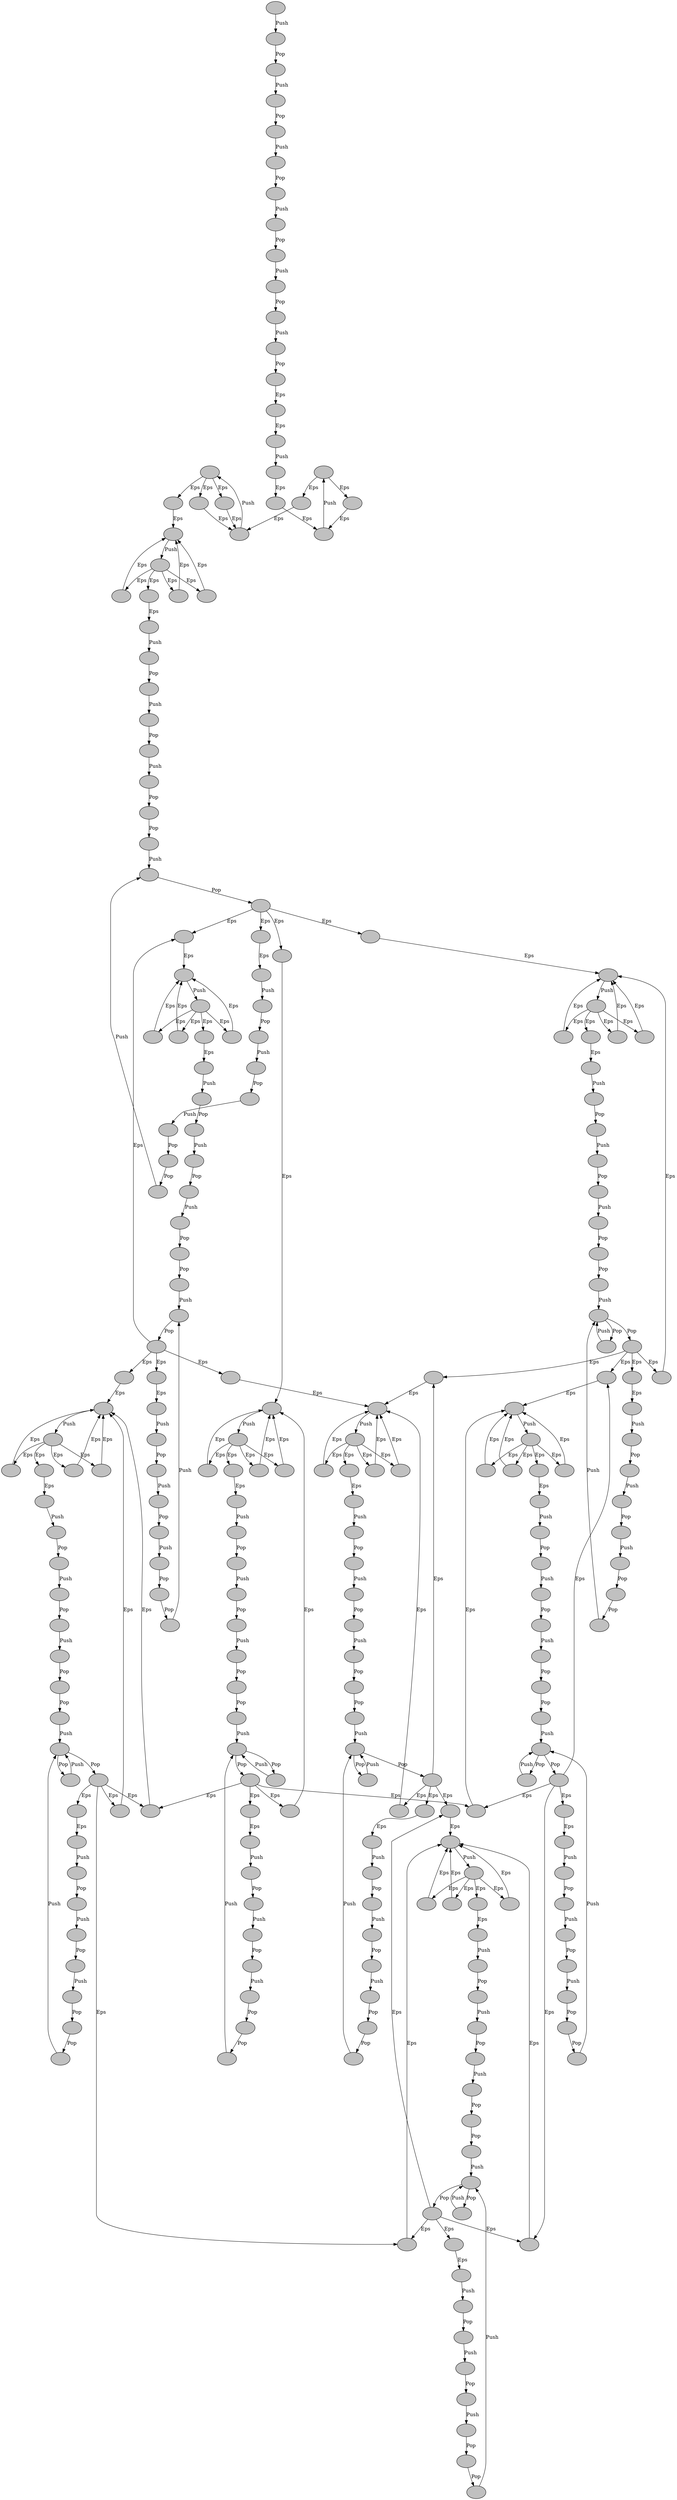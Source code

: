 digraph BST {-1456103340 [label = "", style = filled, fillcolor = gray];
-325049784 [label = "", style = filled, fillcolor = gray];
1412337219 [label = "", style = filled, fillcolor = gray];
-1519265535 [label = "", style = filled, fillcolor = gray];
-1653461638 [label = "", style = filled, fillcolor = gray];
1123292768 [label = "", style = filled, fillcolor = gray];
1819808269 [label = "", style = filled, fillcolor = gray];
1424288956 [label = "", style = filled, fillcolor = gray];
-1630510031 [label = "", style = filled, fillcolor = gray];
-16189474 [label = "", style = filled, fillcolor = gray];
1628863723 [label = "", style = filled, fillcolor = gray];
-469872526 [label = "", style = filled, fillcolor = gray];
-1967773308 [label = "", style = filled, fillcolor = gray];
-903626869 [label = "", style = filled, fillcolor = gray];
-1091104390 [label = "", style = filled, fillcolor = gray];
241517040 [label = "", style = filled, fillcolor = gray];
1548757793 [label = "", style = filled, fillcolor = gray];
-1456103340 [label = "", style = filled, fillcolor = gray];
-148395244 [label = "", style = filled, fillcolor = gray];
285106687 [label = "", style = filled, fillcolor = gray];
-372884035 [label = "", style = filled, fillcolor = gray];
134461171 [label = "", style = filled, fillcolor = gray];
469928334 [label = "", style = filled, fillcolor = gray];
-1860736931 [label = "", style = filled, fillcolor = gray];
-103788218 [label = "", style = filled, fillcolor = gray];
1313282031 [label = "", style = filled, fillcolor = gray];
1482658121 [label = "", style = filled, fillcolor = gray];
586976169 [label = "", style = filled, fillcolor = gray];
-1943294424 [label = "", style = filled, fillcolor = gray];
1585837676 [label = "", style = filled, fillcolor = gray];
1319210972 [label = "", style = filled, fillcolor = gray];
-1739453192 [label = "", style = filled, fillcolor = gray];
-1888367529 [label = "", style = filled, fillcolor = gray];
1394810933 [label = "", style = filled, fillcolor = gray];
-1955351748 [label = "", style = filled, fillcolor = gray];
1765171387 [label = "", style = filled, fillcolor = gray];
865443170 [label = "", style = filled, fillcolor = gray];
-1235014913 [label = "", style = filled, fillcolor = gray];
-51196305 [label = "", style = filled, fillcolor = gray];
-1553238978 [label = "", style = filled, fillcolor = gray];
285106687 [label = "", style = filled, fillcolor = gray];
2095620855 [label = "", style = filled, fillcolor = gray];
-636149353 [label = "", style = filled, fillcolor = gray];
618338841 [label = "", style = filled, fillcolor = gray];
-1235014913 [label = "", style = filled, fillcolor = gray];
1393259195 [label = "", style = filled, fillcolor = gray];
565790780 [label = "", style = filled, fillcolor = gray];
945930359 [label = "", style = filled, fillcolor = gray];
-51603102 [label = "", style = filled, fillcolor = gray];
-2046197383 [label = "", style = filled, fillcolor = gray];
1394810933 [label = "", style = filled, fillcolor = gray];
-1553946348 [label = "", style = filled, fillcolor = gray];
1808904884 [label = "", style = filled, fillcolor = gray];
988443458 [label = "", style = filled, fillcolor = gray];
8583463 [label = "", style = filled, fillcolor = gray];
1417620124 [label = "", style = filled, fillcolor = gray];
397714990 [label = "", style = filled, fillcolor = gray];
-800998972 [label = "", style = filled, fillcolor = gray];
-51196305 [label = "", style = filled, fillcolor = gray];
1360327529 [label = "", style = filled, fillcolor = gray];
537470310 [label = "", style = filled, fillcolor = gray];
1835747961 [label = "", style = filled, fillcolor = gray];
914418521 [label = "", style = filled, fillcolor = gray];
865443170 [label = "", style = filled, fillcolor = gray];
586976169 [label = "", style = filled, fillcolor = gray];
-1183323282 [label = "", style = filled, fillcolor = gray];
1311510553 [label = "", style = filled, fillcolor = gray];
-2075091337 [label = "", style = filled, fillcolor = gray];
-653697576 [label = "", style = filled, fillcolor = gray];
966141993 [label = "", style = filled, fillcolor = gray];
1417620124 [label = "", style = filled, fillcolor = gray];
1360132214 [label = "", style = filled, fillcolor = gray];
-1463172617 [label = "", style = filled, fillcolor = gray];
-782730622 [label = "", style = filled, fillcolor = gray];
1206373323 [label = "", style = filled, fillcolor = gray];
1171465435 [label = "", style = filled, fillcolor = gray];
-2082967315 [label = "", style = filled, fillcolor = gray];
-1638866382 [label = "", style = filled, fillcolor = gray];
1617868467 [label = "", style = filled, fillcolor = gray];
-103788218 [label = "", style = filled, fillcolor = gray];
-51196305 [label = "", style = filled, fillcolor = gray];
304666364 [label = "", style = filled, fillcolor = gray];
-1026673982 [label = "", style = filled, fillcolor = gray];
-193021293 [label = "", style = filled, fillcolor = gray];
-259148178 [label = "", style = filled, fillcolor = gray];
537470310 [label = "", style = filled, fillcolor = gray];
1331276820 [label = "", style = filled, fillcolor = gray];
-259148178 [label = "", style = filled, fillcolor = gray];
949627321 [label = "", style = filled, fillcolor = gray];
-118470302 [label = "", style = filled, fillcolor = gray];
1835747961 [label = "", style = filled, fillcolor = gray];
-1463172617 [label = "", style = filled, fillcolor = gray];
-16189474 [label = "", style = filled, fillcolor = gray];
988443458 [label = "", style = filled, fillcolor = gray];
-2046197383 [label = "", style = filled, fillcolor = gray];
-204478954 [label = "", style = filled, fillcolor = gray];
458887601 [label = "", style = filled, fillcolor = gray];
-905064553 [label = "", style = filled, fillcolor = gray];
2051961298 [label = "", style = filled, fillcolor = gray];
1263986180 [label = "", style = filled, fillcolor = gray];
1628863723 [label = "", style = filled, fillcolor = gray];
1916352734 [label = "", style = filled, fillcolor = gray];
2089705182 [label = "", style = filled, fillcolor = gray];
-905064553 [label = "", style = filled, fillcolor = gray];
1189040175 [label = "", style = filled, fillcolor = gray];
-1799336377 [label = "", style = filled, fillcolor = gray];
-1553946348 [label = "", style = filled, fillcolor = gray];
-156775262 [label = "", style = filled, fillcolor = gray];
-653697576 [label = "", style = filled, fillcolor = gray];
1808904884 [label = "", style = filled, fillcolor = gray];
-635930975 [label = "", style = filled, fillcolor = gray];
2076072776 [label = "", style = filled, fillcolor = gray];
1263986180 [label = "", style = filled, fillcolor = gray];
-579177416 [label = "", style = filled, fillcolor = gray];
134461171 [label = "", style = filled, fillcolor = gray];
1837256594 [label = "", style = filled, fillcolor = gray];
640631790 [label = "", style = filled, fillcolor = gray];
2040552062 [label = "", style = filled, fillcolor = gray];
-1630510031 [label = "", style = filled, fillcolor = gray];
2089705182 [label = "", style = filled, fillcolor = gray];
-1572317367 [label = "", style = filled, fillcolor = gray];
1516947838 [label = "", style = filled, fillcolor = gray];
1189040175 [label = "", style = filled, fillcolor = gray];
1504974255 [label = "", style = filled, fillcolor = gray];
232801203 [label = "", style = filled, fillcolor = gray];
-653697576 [label = "", style = filled, fillcolor = gray];
945930359 [label = "", style = filled, fillcolor = gray];
914418521 [label = "", style = filled, fillcolor = gray];
-1734292316 [label = "", style = filled, fillcolor = gray];
565790780 [label = "", style = filled, fillcolor = gray];
1837256594 [label = "", style = filled, fillcolor = gray];
1331276820 [label = "", style = filled, fillcolor = gray];
-1183323282 [label = "", style = filled, fillcolor = gray];
900677691 [label = "", style = filled, fillcolor = gray];
12399639 [label = "", style = filled, fillcolor = gray];
-51603102 [label = "", style = filled, fillcolor = gray];
-2129767301 [label = "", style = filled, fillcolor = gray];
-1676683211 [label = "", style = filled, fillcolor = gray];
1391362032 [label = "", style = filled, fillcolor = gray];
1189040175 [label = "", style = filled, fillcolor = gray];
1232146364 [label = "", style = filled, fillcolor = gray];
-595152082 [label = "", style = filled, fillcolor = gray];
1457364321 [label = "", style = filled, fillcolor = gray];
1391362032 [label = "", style = filled, fillcolor = gray];
-905064553 [label = "", style = filled, fillcolor = gray];
1315064028 [label = "", style = filled, fillcolor = gray];
1325290193 [label = "", style = filled, fillcolor = gray];
731638827 [label = "", style = filled, fillcolor = gray];
1837256594 [label = "", style = filled, fillcolor = gray];
1457364321 [label = "", style = filled, fillcolor = gray];
-1866181138 [label = "", style = filled, fillcolor = gray];
-1492268863 [label = "", style = filled, fillcolor = gray];
381332848 [label = "", style = filled, fillcolor = gray];
125391489 [label = "", style = filled, fillcolor = gray];
1634882472 [label = "", style = filled, fillcolor = gray];
164985389 [label = "", style = filled, fillcolor = gray];
-2143534757 [label = "", style = filled, fillcolor = gray];
988443458 [label = "", style = filled, fillcolor = gray];
-1495057739 [label = "", style = filled, fillcolor = gray];
1310527202 [label = "", style = filled, fillcolor = gray];
-1115544234 [label = "", style = filled, fillcolor = gray];
33512558 [label = "", style = filled, fillcolor = gray];
-449943480 [label = "", style = filled, fillcolor = gray];
-1091257482 [label = "", style = filled, fillcolor = gray];
233912875 [label = "", style = filled, fillcolor = gray];
34599359 [label = "", style = filled, fillcolor = gray];
-431334882 [label = "", style = filled, fillcolor = gray];
1516947838 [label = "", style = filled, fillcolor = gray];
12399639 [label = "", style = filled, fillcolor = gray];
346262543 [label = "", style = filled, fillcolor = gray];
-905829852 [label = "", style = filled, fillcolor = gray];
-666243651 [label = "", style = filled, fillcolor = gray];
-247493023 [label = "", style = filled, fillcolor = gray];
-1069640749 [label = "", style = filled, fillcolor = gray];
-639347408 [label = "", style = filled, fillcolor = gray];
1462941064 [label = "", style = filled, fillcolor = gray];
-862296251 [label = "", style = filled, fillcolor = gray];
-1288769768 [label = "", style = filled, fillcolor = gray];
-1947237769 [label = "", style = filled, fillcolor = gray];
1311510553 [label = "", style = filled, fillcolor = gray];
34599359 [label = "", style = filled, fillcolor = gray];
891627135 [label = "", style = filled, fillcolor = gray];
-2090083397 [label = "", style = filled, fillcolor = gray];
-1943294424 [label = "", style = filled, fillcolor = gray];
1522297009 [label = "", style = filled, fillcolor = gray];
-1780122973 [label = "", style = filled, fillcolor = gray];
-595152082 [label = "", style = filled, fillcolor = gray];
-1269802459 [label = "", style = filled, fillcolor = gray];
731638827 [label = "", style = filled, fillcolor = gray];
-1653461638 [label = "", style = filled, fillcolor = gray];
2037142164 [label = "", style = filled, fillcolor = gray];
-905829852 [label = "", style = filled, fillcolor = gray];
-1780122973 [label = "", style = filled, fillcolor = gray];
-2082967315 [label = "", style = filled, fillcolor = gray];
-579610761 [label = "", style = filled, fillcolor = gray];
8583463 [label = "", style = filled, fillcolor = gray];
381332848 [label = "", style = filled, fillcolor = gray];
1206373323 [label = "", style = filled, fillcolor = gray];
-1288769768 [label = "", style = filled, fillcolor = gray];
-2040388158 [label = "", style = filled, fillcolor = gray];
-1638866382 [label = "", style = filled, fillcolor = gray];
1064633748 [label = "", style = filled, fillcolor = gray];
-1334002631 [label = "", style = filled, fillcolor = gray];
1522297009 [label = "", style = filled, fillcolor = gray];
-782730622 [label = "", style = filled, fillcolor = gray];
-1967773308 [label = "", style = filled, fillcolor = gray];
1315064028 [label = "", style = filled, fillcolor = gray];
-1022653096 [label = "", style = filled, fillcolor = gray];
-1501246660 [label = "", style = filled, fillcolor = gray];
2051961298 [label = "", style = filled, fillcolor = gray];
-1069640749 [label = "", style = filled, fillcolor = gray];
-1955351748 [label = "", style = filled, fillcolor = gray];
618338841 [label = "", style = filled, fillcolor = gray];
-1501246660 [label = "", style = filled, fillcolor = gray];
1412337219 [label = "", style = filled, fillcolor = gray];
-1380164590 [label = "", style = filled, fillcolor = gray];
12399639 [label = "", style = filled, fillcolor = gray];
1755934450 [label = "", style = filled, fillcolor = gray];
1206373323 [label = "", style = filled, fillcolor = gray];
1457364321 [label = "", style = filled, fillcolor = gray];
1023399870 [label = "", style = filled, fillcolor = gray];
-1157416757 [label = "", style = filled, fillcolor = gray];
1206373323 [label = "", style = filled, fillcolor = gray];
900677691 [label = "", style = filled, fillcolor = gray];
-1157416757 [label = "", style = filled, fillcolor = gray];
-1630510031 [label = "", style = filled, fillcolor = gray];
-1458117955 [label = "", style = filled, fillcolor = gray];
-2046197383 [label = "", style = filled, fillcolor = gray];
-1771542237 [label = "", style = filled, fillcolor = gray];
-1456103340 [label = "", style = filled, fillcolor = gray];
18708566 [label = "", style = filled, fillcolor = gray];
-230353927 [label = "", style = filled, fillcolor = gray];
565790780 [label = "", style = filled, fillcolor = gray];
-1734292316 [label = "", style = filled, fillcolor = gray];
1171465435 [label = "", style = filled, fillcolor = gray];
1391362032 [label = "", style = filled, fillcolor = gray];
-1796340610 [label = "", style = filled, fillcolor = gray];
269157452 [label = "", style = filled, fillcolor = gray];
-1394743871 [label = "", style = filled, fillcolor = gray];
2040552062 [label = "", style = filled, fillcolor = gray];
1253218430 [label = "", style = filled, fillcolor = gray];
-549659203 [label = "", style = filled, fillcolor = gray];
124908320 [label = "", style = filled, fillcolor = gray];
232801203 [label = "", style = filled, fillcolor = gray];
-1463315625 [label = "", style = filled, fillcolor = gray];
1391362032 [label = "", style = filled, fillcolor = gray];
1916352734 [label = "", style = filled, fillcolor = gray];
1779882643 [label = "", style = filled, fillcolor = gray];
1206373323 [label = "", style = filled, fillcolor = gray];
464746190 [label = "", style = filled, fillcolor = gray];
-1722493089 [label = "", style = filled, fillcolor = gray];
1819808269 [label = "", style = filled, fillcolor = gray];
-1508098373 [label = "", style = filled, fillcolor = gray];
-1026673982 [label = "", style = filled, fillcolor = gray];
-810686251 [label = "", style = filled, fillcolor = gray];
865443170 [label = "", style = filled, fillcolor = gray];
-103788218 [label = "", style = filled, fillcolor = gray];
-552746562 [label = "", style = filled, fillcolor = gray];
903040158 [label = "", style = filled, fillcolor = gray];
-1456103340 [label = "", style = filled, fillcolor = gray];
945930359 [label = "", style = filled, fillcolor = gray];
-26982845 [label = "", style = filled, fillcolor = gray];
945930359 [label = "", style = filled, fillcolor = gray];
2094397639 [label = "", style = filled, fillcolor = gray];
-103788218 [label = "", style = filled, fillcolor = gray];
-1855415361 [label = "", style = filled, fillcolor = gray];
-1630510031 [label = "", style = filled, fillcolor = gray];
-639347408 [label = "", style = filled, fillcolor = gray];
-962822524 [label = "", style = filled, fillcolor = gray];
-1495057739 [label = "", style = filled, fillcolor = gray];
-391143601 [label = "", style = filled, fillcolor = gray];
-2034886013 [label = "", style = filled, fillcolor = gray];
945930359 [label = "", style = filled, fillcolor = gray];
1808904884 [label = "", style = filled, fillcolor = gray];
1916352734 [label = "", style = filled, fillcolor = gray];
-370692021 [label = "", style = filled, fillcolor = gray];
-1829299391 [label = "", style = filled, fillcolor = gray];
-962822524 [label = "", style = filled, fillcolor = gray];
837189506 [label = "", style = filled, fillcolor = gray];
-1709010421 [label = "", style = filled, fillcolor = gray];
48678699 [label = "", style = filled, fillcolor = gray];
-693802029 [label = "", style = filled, fillcolor = gray];
1997065719 [label = "", style = filled, fillcolor = gray];
-2129767301 [label = "", style = filled, fillcolor = gray];
-118470302 [label = "", style = filled, fillcolor = gray];
232801203 [label = "", style = filled, fillcolor = gray];
463903211 [label = "", style = filled, fillcolor = gray];
232801203 [label = "", style = filled, fillcolor = gray];
1315064028 [label = "", style = filled, fillcolor = gray];
458887601 [label = "", style = filled, fillcolor = gray];
1779882643 [label = "", style = filled, fillcolor = gray];
-2046197383 [label = "", style = filled, fillcolor = gray];
-1553238978 [label = "", style = filled, fillcolor = gray];
-247493023 [label = "", style = filled, fillcolor = gray];
-1376909222 [label = "", style = filled, fillcolor = gray];
1088428737 [label = "", style = filled, fillcolor = gray];
1014801487 [label = "", style = filled, fillcolor = gray];
134461171 [label = "", style = filled, fillcolor = gray];
-1269802459 [label = "", style = filled, fillcolor = gray];
1628863723 [label = "", style = filled, fillcolor = gray];
-987933136 [label = "", style = filled, fillcolor = gray];
586976169 [label = "", style = filled, fillcolor = gray];
-653697576 [label = "", style = filled, fillcolor = gray];
1171465435 [label = "", style = filled, fillcolor = gray];
-711849135 [label = "", style = filled, fillcolor = gray];
865443170 [label = "", style = filled, fillcolor = gray];
-1949892271 [label = "", style = filled, fillcolor = gray];
224114996 [label = "", style = filled, fillcolor = gray];
-261533100 [label = "", style = filled, fillcolor = gray];
-148395244 [label = "", style = filled, fillcolor = gray];
-693802029 [label = "", style = filled, fillcolor = gray];
1360189299 [label = "", style = filled, fillcolor = gray];
263132065 [label = "", style = filled, fillcolor = gray];
204099546 [label = "", style = filled, fillcolor = gray];
164985389 [label = "", style = filled, fillcolor = gray];
-1888367529 [label = "", style = filled, fillcolor = gray];
1871194256 [label = "", style = filled, fillcolor = gray];
48678699 [label = "", style = filled, fillcolor = gray];
1189040175 [label = "", style = filled, fillcolor = gray];
-1463315625 [label = "", style = filled, fillcolor = gray];
646908808 [label = "", style = filled, fillcolor = gray];
565790780 [label = "", style = filled, fillcolor = gray];
-1799336377 [label = "", style = filled, fillcolor = gray];
1391362032 [label = "", style = filled, fillcolor = gray];
1381506893 [label = "", style = filled, fillcolor = gray];
1628863723 [label = "", style = filled, fillcolor = gray];
-1630510031 [label = "", style = filled, fillcolor = gray];
722192243 [label = "", style = filled, fillcolor = gray];
614615546 [label = "", style = filled, fillcolor = gray];
-1796340610 [label = "", style = filled, fillcolor = gray];
1066574176 [label = "", style = filled, fillcolor = gray];
18708566 [label = "", style = filled, fillcolor = gray];
-903626869 [label = "", style = filled, fillcolor = gray];
1014801487 [label = "", style = filled, fillcolor = gray];
2124849867 [label = "", style = filled, fillcolor = gray];
-531366019 [label = "", style = filled, fillcolor = gray];
1405640179 [label = "", style = filled, fillcolor = gray];
-2046197383 [label = "", style = filled, fillcolor = gray];
1088428737 [label = "", style = filled, fillcolor = gray];
34414783 [label = "", style = filled, fillcolor = gray];
1462941064 [label = "", style = filled, fillcolor = gray];
-261533100 [label = "", style = filled, fillcolor = gray];
891627135 [label = "", style = filled, fillcolor = gray];
-1722493089 [label = "", style = filled, fillcolor = gray];
232801203 [label = "", style = filled, fillcolor = gray];
463903211 [label = "", style = filled, fillcolor = gray];
-1380164590 [label = "", style = filled, fillcolor = gray];
2040552062 [label = "", style = filled, fillcolor = gray];
-204478954 [label = "", style = filled, fillcolor = gray];
-2068316091 [label = "", style = filled, fillcolor = gray];
134461171 [label = "", style = filled, fillcolor = gray];
1457288157 [label = "", style = filled, fillcolor = gray];
1698403622 [label = "", style = filled, fillcolor = gray];
-432810731 [label = "", style = filled, fillcolor = gray];
-2075091337 [label = "", style = filled, fillcolor = gray];
-579610761 [label = "", style = filled, fillcolor = gray];
346262543 [label = "", style = filled, fillcolor = gray];
865443170 [label = "", style = filled, fillcolor = gray];
2025720720 [label = "", style = filled, fillcolor = gray];
1232146364 [label = "", style = filled, fillcolor = gray];
-1183323282 [label = "", style = filled, fillcolor = gray];
1928450208 [label = "", style = filled, fillcolor = gray];
204099546 [label = "", style = filled, fillcolor = gray];
-1115544234 [label = "", style = filled, fillcolor = gray];
-2116698305 [label = "", style = filled, fillcolor = gray];
2040552062 [label = "", style = filled, fillcolor = gray];
34414783 [label = "", style = filled, fillcolor = gray];
2081415565 [label = "", style = filled, fillcolor = gray];
1360189299 [label = "", style = filled, fillcolor = gray];
381332848 [label = "", style = filled, fillcolor = gray];
-800998972 [label = "", style = filled, fillcolor = gray];
-1508098373 [label = "", style = filled, fillcolor = gray];
-552746562 [label = "", style = filled, fillcolor = gray];
1617868467 [label = "", style = filled, fillcolor = gray];
-1519265535 [label = "", style = filled, fillcolor = gray];
2040552062 [label = "", style = filled, fillcolor = gray];
241517040 [label = "", style = filled, fillcolor = gray];
-391143601 [label = "", style = filled, fillcolor = gray];
-1254498147 [label = "", style = filled, fillcolor = gray];
-1157416757 [label = "", style = filled, fillcolor = gray];
1547335882 [label = "", style = filled, fillcolor = gray];
1997065719 [label = "", style = filled, fillcolor = gray];
-1183323282 [label = "", style = filled, fillcolor = gray];
-1952093273 [label = "", style = filled, fillcolor = gray];
-204478954 [label = "", style = filled, fillcolor = gray];
1405640179 [label = "", style = filled, fillcolor = gray];
-1860736931 [label = "", style = filled, fillcolor = gray];
-1575517206 [label = "", style = filled, fillcolor = gray];
-1183323282 [label = "", style = filled, fillcolor = gray];
-26982845 [label = "", style = filled, fillcolor = gray];
1767425921 [label = "", style = filled, fillcolor = gray];
586976169 [label = "", style = filled, fillcolor = gray];
1916352734 [label = "", style = filled, fillcolor = gray];
640631790 [label = "", style = filled, fillcolor = gray];
-1739453192 [label = "", style = filled, fillcolor = gray];
1516947838 [label = "", style = filled, fillcolor = gray];
1393259195 [label = "", style = filled, fillcolor = gray];
1253218430 [label = "", style = filled, fillcolor = gray];
-370692021 [label = "", style = filled, fillcolor = gray];
1854430016 [label = "", style = filled, fillcolor = gray];
1572200367 [label = "", style = filled, fillcolor = gray];
-364316038 [label = "", style = filled, fillcolor = gray];
-1492268863 [label = "", style = filled, fillcolor = gray];
-1254498147 [label = "", style = filled, fillcolor = gray];
2040552062 [label = "", style = filled, fillcolor = gray];
1412337219 [label = "", style = filled, fillcolor = gray];
1310527202 [label = "", style = filled, fillcolor = gray];
-2090083397 [label = "", style = filled, fillcolor = gray];
-1091257482 [label = "", style = filled, fillcolor = gray];
646908808 [label = "", style = filled, fillcolor = gray];
-1130044587 [label = "", style = filled, fillcolor = gray];
-1334002631 [label = "", style = filled, fillcolor = gray];
-230353927 [label = "", style = filled, fillcolor = gray];
1572200367 [label = "", style = filled, fillcolor = gray];
-51196305 [label = "", style = filled, fillcolor = gray];
-2143534757 [label = "", style = filled, fillcolor = gray];
1854430016 [label = "", style = filled, fillcolor = gray];
263132065 [label = "", style = filled, fillcolor = gray];
2039280947 [label = "", style = filled, fillcolor = gray];
-1456103340 [label = "", style = filled, fillcolor = gray];
-364316038 [label = "", style = filled, fillcolor = gray];
-1949892271 [label = "", style = filled, fillcolor = gray];
-937985287 [label = "", style = filled, fillcolor = gray];
1547335882 [label = "", style = filled, fillcolor = gray];
900677691 [label = "", style = filled, fillcolor = gray];
1391362032 [label = "", style = filled, fillcolor = gray];
1360132214 [label = "", style = filled, fillcolor = gray];
1023399870 [label = "", style = filled, fillcolor = gray];
-1259315256 [label = "", style = filled, fillcolor = gray];
1634882472 [label = "", style = filled, fillcolor = gray];
-1367778252 [label = "", style = filled, fillcolor = gray];
-905064553 [label = "", style = filled, fillcolor = gray];
722192243 [label = "", style = filled, fillcolor = gray];
2040552062 [label = "", style = filled, fillcolor = gray];
-389750325 [label = "", style = filled, fillcolor = gray];
278252446 [label = "", style = filled, fillcolor = gray];
988443458 [label = "", style = filled, fillcolor = gray];
-51196305 [label = "", style = filled, fillcolor = gray];
-204478954 [label = "", style = filled, fillcolor = gray];
-1186038194 [label = "", style = filled, fillcolor = gray];
2076072776 [label = "", style = filled, fillcolor = gray];
-389750325 [label = "", style = filled, fillcolor = gray];
-2068316091 [label = "", style = filled, fillcolor = gray];
-2046197383 [label = "", style = filled, fillcolor = gray];
1504974255 [label = "", style = filled, fillcolor = gray];
-635930975 [label = "", style = filled, fillcolor = gray];
-1575517206 [label = "", style = filled, fillcolor = gray];
469928334 [label = "", style = filled, fillcolor = gray];
-549659203 [label = "", style = filled, fillcolor = gray];
233912875 [label = "", style = filled, fillcolor = gray];
-325049784 [label = "", style = filled, fillcolor = gray];
1548757793 [label = "", style = filled, fillcolor = gray];
1412337219 [label = "", style = filled, fillcolor = gray];
-1394743871 [label = "", style = filled, fillcolor = gray];
-325049784 [label = "", style = filled, fillcolor = gray];
-9338250 [label = "", style = filled, fillcolor = gray];
-1709010421 [label = "", style = filled, fillcolor = gray];
1482658121 [label = "", style = filled, fillcolor = gray];
-1676683211 [label = "", style = filled, fillcolor = gray];
307957972 [label = "", style = filled, fillcolor = gray];
1457288157 [label = "", style = filled, fillcolor = gray];
134461171 [label = "", style = filled, fillcolor = gray];
-325049784 [label = "", style = filled, fillcolor = gray];
2039280947 [label = "", style = filled, fillcolor = gray];
12399639 [label = "", style = filled, fillcolor = gray];
2089705182 [label = "", style = filled, fillcolor = gray];
-1855415361 [label = "", style = filled, fillcolor = gray];
-2026024383 [label = "", style = filled, fillcolor = gray];
1315064028 [label = "", style = filled, fillcolor = gray];
-1367778252 [label = "", style = filled, fillcolor = gray];
1928450208 [label = "", style = filled, fillcolor = gray];
1617868467 [label = "", style = filled, fillcolor = gray];
-1770073722 [label = "", style = filled, fillcolor = gray];
2124849867 [label = "", style = filled, fillcolor = gray];
-1235014913 [label = "", style = filled, fillcolor = gray];
-810686251 [label = "", style = filled, fillcolor = gray];
2081415565 [label = "", style = filled, fillcolor = gray];
2025720720 [label = "", style = filled, fillcolor = gray];
200622942 [label = "", style = filled, fillcolor = gray];
1381506893 [label = "", style = filled, fillcolor = gray];
1064633748 [label = "", style = filled, fillcolor = gray];
-2057735517 [label = "", style = filled, fillcolor = gray];
966141993 [label = "", style = filled, fillcolor = gray];
988443458 [label = "", style = filled, fillcolor = gray];
-1575517206 [label = "", style = filled, fillcolor = gray];
-431334882 [label = "", style = filled, fillcolor = gray];
-2038655305 [label = "", style = filled, fillcolor = gray];
949627321 [label = "", style = filled, fillcolor = gray];
-1872336127 [label = "", style = filled, fillcolor = gray];
1391362032 [label = "", style = filled, fillcolor = gray];
2094397639 [label = "", style = filled, fillcolor = gray];
1325290193 [label = "", style = filled, fillcolor = gray];
1585837676 [label = "", style = filled, fillcolor = gray];
1767425921 [label = "", style = filled, fillcolor = gray];
2061090678 [label = "", style = filled, fillcolor = gray];
-1860736931 [label = "", style = filled, fillcolor = gray];
1319210972 [label = "", style = filled, fillcolor = gray];
-1771542237 [label = "", style = filled, fillcolor = gray];
-325049784 [label = "", style = filled, fillcolor = gray];
903040158 [label = "", style = filled, fillcolor = gray];
586976169 [label = "", style = filled, fillcolor = gray];
-987933136 [label = "", style = filled, fillcolor = gray];
1167618441 [label = "", style = filled, fillcolor = gray];
-1259315256 [label = "", style = filled, fillcolor = gray];
-103788218 [label = "", style = filled, fillcolor = gray];
-1038945759 [label = "", style = filled, fillcolor = gray];
1360327529 [label = "", style = filled, fillcolor = gray];
988443458 [label = "", style = filled, fillcolor = gray];
-156775262 [label = "", style = filled, fillcolor = gray];
-809157424 [label = "", style = filled, fillcolor = gray];
1315064028 [label = "", style = filled, fillcolor = gray];
-654145598 [label = "", style = filled, fillcolor = gray];
-462841045 [label = "", style = filled, fillcolor = gray];
865443170 [label = "", style = filled, fillcolor = gray];
1755934450 [label = "", style = filled, fillcolor = gray];
-636149353 [label = "", style = filled, fillcolor = gray];
-2034886013 [label = "", style = filled, fillcolor = gray];
837189506 [label = "", style = filled, fillcolor = gray];
-809157424 [label = "", style = filled, fillcolor = gray];
1066574176 [label = "", style = filled, fillcolor = gray];
307957972 [label = "", style = filled, fillcolor = gray];
124908320 [label = "", style = filled, fillcolor = gray];
1837256594 [label = "", style = filled, fillcolor = gray];
-2116698305 [label = "", style = filled, fillcolor = gray];
1313282031 [label = "", style = filled, fillcolor = gray];
1617868467 [label = "", style = filled, fillcolor = gray];
1424288956 [label = "", style = filled, fillcolor = gray];
565790780 [label = "", style = filled, fillcolor = gray];
125391489 [label = "", style = filled, fillcolor = gray];
381332848 [label = "", style = filled, fillcolor = gray];
-193021293 [label = "", style = filled, fillcolor = gray];
-372884035 [label = "", style = filled, fillcolor = gray];
-531366019 [label = "", style = filled, fillcolor = gray];
1550698869 [label = "", style = filled, fillcolor = gray];
1516947838 [label = "", style = filled, fillcolor = gray];
1319210972 [label = "", style = filled, fillcolor = gray];
-1235014913 [label = "", style = filled, fillcolor = gray];
-711849135 [label = "", style = filled, fillcolor = gray];
-2026024383 [label = "", style = filled, fillcolor = gray];
-1091104390 [label = "", style = filled, fillcolor = gray];
-1038945759 [label = "", style = filled, fillcolor = gray];
1617868467 [label = "", style = filled, fillcolor = gray];
1319210972 [label = "", style = filled, fillcolor = gray];
-1572317367 [label = "", style = filled, fillcolor = gray];
-1235014913 [label = "", style = filled, fillcolor = gray];
-462841045 [label = "", style = filled, fillcolor = gray];
-666243651 [label = "", style = filled, fillcolor = gray];
-1770073722 [label = "", style = filled, fillcolor = gray];
1772138562 [label = "", style = filled, fillcolor = gray];
-449943480 [label = "", style = filled, fillcolor = gray];
1765171387 [label = "", style = filled, fillcolor = gray];
-996723832 [label = "", style = filled, fillcolor = gray];
-2057735517 [label = "", style = filled, fillcolor = gray];
269157452 [label = "", style = filled, fillcolor = gray];
2095620855 [label = "", style = filled, fillcolor = gray];
-1866181138 [label = "", style = filled, fillcolor = gray];
-1952093273 [label = "", style = filled, fillcolor = gray];
-1829299391 [label = "", style = filled, fillcolor = gray];
464746190 [label = "", style = filled, fillcolor = gray];
-490655995 [label = "", style = filled, fillcolor = gray];
-1186038194 [label = "", style = filled, fillcolor = gray];
-1376909222 [label = "", style = filled, fillcolor = gray];
-2040388158 [label = "", style = filled, fillcolor = gray];
397714990 [label = "", style = filled, fillcolor = gray];
-996723832 [label = "", style = filled, fillcolor = gray];
-2038655305 [label = "", style = filled, fillcolor = gray];
-432810731 [label = "", style = filled, fillcolor = gray];
-937985287 [label = "", style = filled, fillcolor = gray];
278252446 [label = "", style = filled, fillcolor = gray];
1871194256 [label = "", style = filled, fillcolor = gray];
-26982845 [label = "", style = filled, fillcolor = gray];
1617868467 [label = "", style = filled, fillcolor = gray];
1837256594 [label = "", style = filled, fillcolor = gray];
640631790 [label = "", style = filled, fillcolor = gray];
1550698869 [label = "", style = filled, fillcolor = gray];
381332848 [label = "", style = filled, fillcolor = gray];
-490655995 [label = "", style = filled, fillcolor = gray];
2037142164 [label = "", style = filled, fillcolor = gray];
-654145598 [label = "", style = filled, fillcolor = gray];
-905064553 [label = "", style = filled, fillcolor = gray];
1412337219 [label = "", style = filled, fillcolor = gray];
-862296251 [label = "", style = filled, fillcolor = gray];
-469872526 [label = "", style = filled, fillcolor = gray];
1628863723 [label = "", style = filled, fillcolor = gray];
-1022653096 [label = "", style = filled, fillcolor = gray];
-1947237769 [label = "", style = filled, fillcolor = gray];
304666364 [label = "", style = filled, fillcolor = gray];
988443458 [label = "", style = filled, fillcolor = gray];
269157452 [label = "", style = filled, fillcolor = gray];
12399639 [label = "", style = filled, fillcolor = gray];
224114996 [label = "", style = filled, fillcolor = gray];
2061090678 [label = "", style = filled, fillcolor = gray];
1123292768 [label = "", style = filled, fillcolor = gray];
1772138562 [label = "", style = filled, fillcolor = gray];
1189040175 [label = "", style = filled, fillcolor = gray];
-1872336127 [label = "", style = filled, fillcolor = gray];
33512558 [label = "", style = filled, fillcolor = gray];
-1754913847 [label = "", style = filled, fillcolor = gray];
-653697576 [label = "", style = filled, fillcolor = gray];
1698403622 [label = "", style = filled, fillcolor = gray];
-1754913847 [label = "", style = filled, fillcolor = gray];
200622942 [label = "", style = filled, fillcolor = gray];
-204478954 [label = "", style = filled, fillcolor = gray];
-1458117955 [label = "", style = filled, fillcolor = gray];
-579177416 [label = "", style = filled, fillcolor = gray];
614615546 [label = "", style = filled, fillcolor = gray];
1916352734 [label = "", style = filled, fillcolor = gray];
1928450208 [label = "", style = filled, fillcolor = gray];
-9338250 [label = "", style = filled, fillcolor = gray];
-1130044587 [label = "", style = filled, fillcolor = gray];
-1456103340 -> -325049784 [label="Push"];
1412337219 -> -1519265535 [label="Eps"];
-1653461638 -> 1123292768 [label="Push"];
1819808269 -> 1424288956 [label="Pop"];
-1630510031 -> -16189474 [label="Eps"];
1628863723 -> -469872526 [label="Pop"];
-1967773308 -> -903626869 [label="Pop"];
-1091104390 -> 241517040 [label="Pop"];
1548757793 -> -1456103340 [label="Eps"];
-148395244 -> 285106687 [label="Push"];
-372884035 -> 134461171 [label="Push"];
469928334 -> -1860736931 [label="Eps"];
-103788218 -> 1313282031 [label="Eps"];
1482658121 -> 586976169 [label="Push"];
-1943294424 -> 1585837676 [label="Pop"];
1319210972 -> -1739453192 [label="Eps"];
-1888367529 -> 1394810933 [label="Push"];
-1955351748 -> 1765171387 [label="Push"];
865443170 -> -1235014913 [label="Push"];
-51196305 -> -1553238978 [label="Eps"];
285106687 -> 2095620855 [label="Pop"];
-636149353 -> 618338841 [label="Push"];
-1235014913 -> 1393259195 [label="Eps"];
565790780 -> 945930359 [label="Pop"];
-51603102 -> -2046197383 [label="Eps"];
1394810933 -> -1553946348 [label="Pop"];
1808904884 -> 988443458 [label="Eps"];
8583463 -> 1417620124 [label="Push"];
397714990 -> -800998972 [label="Push"];
-51196305 -> 1360327529 [label="Eps"];
537470310 -> 1835747961 [label="Pop"];
914418521 -> 865443170 [label="Eps"];
586976169 -> -1183323282 [label="Pop"];
1311510553 -> -2075091337 [label="Pop"];
-653697576 -> 966141993 [label="Eps"];
1417620124 -> 1360132214 [label="Pop"];
-1463172617 -> -782730622 [label="Pop"];
1206373323 -> 1171465435 [label="Eps"];
-2082967315 -> -1638866382 [label="Push"];
1617868467 -> -103788218 [label="Push"];
-51196305 -> 304666364 [label="Eps"];
-1026673982 -> -193021293 [label="Pop"];
-259148178 -> 537470310 [label="Push"];
1331276820 -> -259148178 [label="Eps"];
949627321 -> -118470302 [label="Pop"];
1835747961 -> -1463172617 [label="Push"];
-16189474 -> 988443458 [label="Eps"];
-2046197383 -> -204478954 [label="Push"];
458887601 -> -905064553 [label="Eps"];
2051961298 -> 1263986180 [label="Pop"];
1628863723 -> 1916352734 [label="Pop"];
2089705182 -> -905064553 [label="Eps"];
1189040175 -> -1799336377 [label="Eps"];
-1553946348 -> -156775262 [label="Push"];
-653697576 -> 1808904884 [label="Eps"];
-635930975 -> 2076072776 [label="Push"];
1263986180 -> -579177416 [label="Push"];
134461171 -> 1837256594 [label="Pop"];
640631790 -> 2040552062 [label="Eps"];
-1630510031 -> 2089705182 [label="Eps"];
-1572317367 -> 1516947838 [label="Eps"];
1189040175 -> 1504974255 [label="Eps"];
232801203 -> -653697576 [label="Pop"];
945930359 -> 914418521 [label="Eps"];
-1734292316 -> 565790780 [label="Push"];
1837256594 -> 1331276820 [label="Eps"];
-1183323282 -> 900677691 [label="Eps"];
12399639 -> -51603102 [label="Eps"];
-2129767301 -> -1676683211 [label="Push"];
1391362032 -> 1189040175 [label="Push"];
1232146364 -> -595152082 [label="Pop"];
1457364321 -> 1391362032 [label="Eps"];
-905064553 -> 1315064028 [label="Push"];
1325290193 -> 731638827 [label="Push"];
1837256594 -> 1457364321 [label="Eps"];
-1866181138 -> -1492268863 [label="Pop"];
381332848 -> 125391489 [label="Pop"];
1634882472 -> 164985389 [label="Push"];
-2143534757 -> 988443458 [label="Eps"];
-1495057739 -> 1310527202 [label="Push"];
-1115544234 -> 33512558 [label="Pop"];
-449943480 -> -1091257482 [label="Pop"];
233912875 -> 34599359 [label="Push"];
-431334882 -> 1516947838 [label="Eps"];
12399639 -> 346262543 [label="Eps"];
-905829852 -> -666243651 [label="Push"];
-247493023 -> -1069640749 [label="Push"];
-639347408 -> 1462941064 [label="Eps"];
-862296251 -> -1288769768 [label="Eps"];
-1947237769 -> 1311510553 [label="Push"];
34599359 -> 891627135 [label="Pop"];
-2090083397 -> -1943294424 [label="Push"];
1522297009 -> -1780122973 [label="Push"];
-595152082 -> -1269802459 [label="Pop"];
731638827 -> -1653461638 [label="Pop"];
2037142164 -> -905829852 [label="Pop"];
-1780122973 -> -2082967315 [label="Pop"];
-579610761 -> 8583463 [label="Pop"];
381332848 -> 1206373323 [label="Pop"];
-1288769768 -> -2040388158 [label="Push"];
-1638866382 -> 1064633748 [label="Pop"];
-1334002631 -> 1522297009 [label="Pop"];
-782730622 -> -1967773308 [label="Push"];
1315064028 -> -1022653096 [label="Eps"];
-1501246660 -> 2051961298 [label="Push"];
-1069640749 -> -1955351748 [label="Pop"];
618338841 -> -1501246660 [label="Pop"];
1412337219 -> -1380164590 [label="Eps"];
12399639 -> 1755934450 [label="Eps"];
1206373323 -> 1457364321 [label="Eps"];
1023399870 -> -1157416757 [label="Push"];
1206373323 -> 900677691 [label="Eps"];
-1157416757 -> -1630510031 [label="Pop"];
-1458117955 -> -2046197383 [label="Eps"];
-1771542237 -> -1456103340 [label="Eps"];
18708566 -> -230353927 [label="Push"];
565790780 -> -1734292316 [label="Pop"];
1171465435 -> 1391362032 [label="Eps"];
-1796340610 -> 269157452 [label="Push"];
-1394743871 -> 2040552062 [label="Eps"];
1253218430 -> -549659203 [label="Push"];
124908320 -> 232801203 [label="Push"];
-1463315625 -> 1391362032 [label="Eps"];
1916352734 -> 1779882643 [label="Eps"];
1206373323 -> 464746190 [label="Eps"];
-1722493089 -> 1819808269 [label="Pop"];
-1508098373 -> -1026673982 [label="Push"];
-810686251 -> 865443170 [label="Eps"];
-103788218 -> -552746562 [label="Eps"];
903040158 -> -1456103340 [label="Eps"];
945930359 -> -26982845 [label="Eps"];
945930359 -> 2094397639 [label="Eps"];
-103788218 -> -1855415361 [label="Eps"];
-1630510031 -> -639347408 [label="Eps"];
-962822524 -> -1495057739 [label="Pop"];
-391143601 -> -2034886013 [label="Pop"];
945930359 -> 1808904884 [label="Eps"];
1916352734 -> -370692021 [label="Eps"];
-1829299391 -> -962822524 [label="Push"];
837189506 -> -1709010421 [label="Pop"];
48678699 -> -693802029 [label="Pop"];
1997065719 -> -2129767301 [label="Pop"];
-118470302 -> 232801203 [label="Push"];
463903211 -> 232801203 [label="Push"];
1315064028 -> 458887601 [label="Eps"];
1779882643 -> -2046197383 [label="Eps"];
-1553238978 -> -247493023 [label="Eps"];
-1376909222 -> 1088428737 [label="Push"];
1014801487 -> 134461171 [label="Push"];
-1269802459 -> 1628863723 [label="Push"];
-987933136 -> 586976169 [label="Push"];
-653697576 -> 1171465435 [label="Eps"];
-711849135 -> 865443170 [label="Eps"];
-1949892271 -> 224114996 [label="Push"];
-261533100 -> -148395244 [label="Pop"];
-693802029 -> 1360189299 [label="Pop"];
263132065 -> 204099546 [label="Pop"];
164985389 -> -1888367529 [label="Pop"];
1871194256 -> 48678699 [label="Push"];
1189040175 -> -1463315625 [label="Eps"];
646908808 -> 565790780 [label="Push"];
-1799336377 -> 1391362032 [label="Eps"];
1381506893 -> 1628863723 [label="Push"];
-1630510031 -> 722192243 [label="Eps"];
614615546 -> -1796340610 [label="Pop"];
1066574176 -> 18708566 [label="Pop"];
-903626869 -> 1014801487 [label="Pop"];
2124849867 -> -531366019 [label="Pop"];
1405640179 -> -2046197383 [label="Eps"];
1088428737 -> 34414783 [label="Pop"];
1462941064 -> -261533100 [label="Push"];
891627135 -> -1722493089 [label="Push"];
232801203 -> 463903211 [label="Pop"];
-1380164590 -> 2040552062 [label="Eps"];
-204478954 -> -2068316091 [label="Eps"];
134461171 -> 1457288157 [label="Pop"];
1698403622 -> -432810731 [label="Eps"];
-2075091337 -> -579610761 [label="Push"];
346262543 -> 865443170 [label="Eps"];
2025720720 -> 1232146364 [label="Push"];
-1183323282 -> 1928450208 [label="Eps"];
204099546 -> -1115544234 [label="Push"];
-2116698305 -> 2040552062 [label="Eps"];
34414783 -> 2081415565 [label="Push"];
1360189299 -> 381332848 [label="Push"];
-800998972 -> -1508098373 [label="Pop"];
-552746562 -> 1617868467 [label="Eps"];
-1519265535 -> 2040552062 [label="Eps"];
241517040 -> -391143601 [label="Push"];
-1254498147 -> -1157416757 [label="Push"];
1547335882 -> 1997065719 [label="Push"];
-1183323282 -> -1952093273 [label="Eps"];
-204478954 -> 1405640179 [label="Eps"];
-1860736931 -> -1575517206 [label="Push"];
-1183323282 -> -26982845 [label="Eps"];
1767425921 -> 586976169 [label="Push"];
1916352734 -> 640631790 [label="Eps"];
-1739453192 -> 1516947838 [label="Eps"];
1393259195 -> 1253218430 [label="Eps"];
-370692021 -> 1854430016 [label="Eps"];
1572200367 -> -364316038 [label="Eps"];
-1492268863 -> -1254498147 [label="Pop"];
2040552062 -> 1412337219 [label="Push"];
1310527202 -> -2090083397 [label="Pop"];
-1091257482 -> 646908808 [label="Pop"];
-1130044587 -> -1334002631 [label="Push"];
-230353927 -> 1572200367 [label="Pop"];
-51196305 -> -2143534757 [label="Eps"];
1854430016 -> 263132065 [label="Push"];
2039280947 -> -1456103340 [label="Eps"];
-364316038 -> -1949892271 [label="Eps"];
-937985287 -> 1547335882 [label="Pop"];
900677691 -> 1391362032 [label="Eps"];
1360132214 -> 1023399870 [label="Pop"];
-1259315256 -> 1634882472 [label="Pop"];
-1367778252 -> -905064553 [label="Eps"];
722192243 -> 2040552062 [label="Eps"];
-389750325 -> 278252446 [label="Push"];
988443458 -> -51196305 [label="Push"];
-204478954 -> -1186038194 [label="Eps"];
2076072776 -> -389750325 [label="Pop"];
-2068316091 -> -2046197383 [label="Eps"];
1504974255 -> -635930975 [label="Eps"];
-1575517206 -> 469928334 [label="Eps"];
-549659203 -> 233912875 [label="Pop"];
-325049784 -> 1548757793 [label="Eps"];
1412337219 -> -1394743871 [label="Eps"];
-325049784 -> -9338250 [label="Eps"];
-1709010421 -> 1482658121 [label="Pop"];
-1676683211 -> 307957972 [label="Pop"];
1457288157 -> 134461171 [label="Push"];
-325049784 -> 2039280947 [label="Eps"];
12399639 -> 2089705182 [label="Eps"];
-1855415361 -> -2026024383 [label="Eps"];
1315064028 -> -1367778252 [label="Eps"];
1928450208 -> 1617868467 [label="Eps"];
-1770073722 -> 2124849867 [label="Push"];
-1235014913 -> -810686251 [label="Eps"];
2081415565 -> 2025720720 [label="Pop"];
200622942 -> 1381506893 [label="Pop"];
1064633748 -> -2057735517 [label="Pop"];
966141993 -> 988443458 [label="Eps"];
-1575517206 -> -431334882 [label="Eps"];
-2038655305 -> 949627321 [label="Pop"];
-1872336127 -> 1391362032 [label="Eps"];
2094397639 -> 1325290193 [label="Eps"];
1585837676 -> 1767425921 [label="Pop"];
2061090678 -> -1860736931 [label="Eps"];
1319210972 -> -1771542237 [label="Eps"];
-325049784 -> 903040158 [label="Eps"];
586976169 -> -987933136 [label="Pop"];
1167618441 -> -1259315256 [label="Push"];
-103788218 -> -1038945759 [label="Eps"];
1360327529 -> 988443458 [label="Eps"];
-156775262 -> -809157424 [label="Pop"];
1315064028 -> -654145598 [label="Eps"];
-462841045 -> 865443170 [label="Eps"];
1755934450 -> -636149353 [label="Eps"];
-2034886013 -> 837189506 [label="Push"];
-809157424 -> 1066574176 [label="Push"];
307957972 -> 124908320 [label="Pop"];
1837256594 -> -2116698305 [label="Eps"];
1313282031 -> 1617868467 [label="Eps"];
1424288956 -> 565790780 [label="Push"];
125391489 -> 381332848 [label="Push"];
-193021293 -> -372884035 [label="Pop"];
-531366019 -> 1550698869 [label="Pop"];
1516947838 -> 1319210972 [label="Push"];
-1235014913 -> -711849135 [label="Eps"];
-2026024383 -> -1091104390 [label="Push"];
-1038945759 -> 1617868467 [label="Eps"];
1319210972 -> -1572317367 [label="Eps"];
-1235014913 -> -462841045 [label="Eps"];
-666243651 -> -1770073722 [label="Pop"];
1772138562 -> -449943480 [label="Push"];
1765171387 -> -996723832 [label="Pop"];
-2057735517 -> 269157452 [label="Push"];
2095620855 -> -1866181138 [label="Push"];
-1952093273 -> -1829299391 [label="Eps"];
464746190 -> -490655995 [label="Eps"];
-1186038194 -> -1376909222 [label="Eps"];
-2040388158 -> 397714990 [label="Pop"];
-996723832 -> -2038655305 [label="Push"];
-432810731 -> -937985287 [label="Push"];
278252446 -> 1871194256 [label="Pop"];
-26982845 -> 1617868467 [label="Eps"];
1837256594 -> 640631790 [label="Eps"];
1550698869 -> 381332848 [label="Push"];
-490655995 -> 2037142164 [label="Push"];
-654145598 -> -905064553 [label="Eps"];
1412337219 -> -862296251 [label="Eps"];
-469872526 -> 1628863723 [label="Push"];
-1022653096 -> -1947237769 [label="Eps"];
304666364 -> 988443458 [label="Eps"];
269157452 -> 12399639 [label="Pop"];
224114996 -> 2061090678 [label="Eps"];
1123292768 -> 1772138562 [label="Pop"];
1189040175 -> -1872336127 [label="Eps"];
33512558 -> -1754913847 [label="Push"];
-653697576 -> 1698403622 [label="Eps"];
-1754913847 -> 200622942 [label="Pop"];
-204478954 -> -1458117955 [label="Eps"];
-579177416 -> 614615546 [label="Pop"];
1916352734 -> 1928450208 [label="Eps"];
-9338250 -> -1130044587 [label="Eps"];
}
